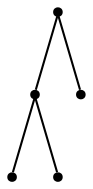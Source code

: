 graph {
  node [shape=point,comment="{\"directed\":false,\"doi\":\"10.4230/LIPIcs.GD.2024.30\",\"figure\":\"2 (5)\"}"]

  v0 [pos="1519.997928727483,1690.9353912552888"]
  v1 [pos="1570.0073792535877,1640.9336104198446"]
  v2 [pos="1469.9714345260054,1640.9336104198449"]
  v3 [pos="1469.9757590406525,1740.937172090733"]
  v4 [pos="1419.949519222389,1690.9353912552888"]

  v0 -- v1 [id="-1",pos="1519.997928727483,1690.9353912552888 1570.0073792535877,1640.9336104198446 1570.0073792535877,1640.9336104198446 1570.0073792535877,1640.9336104198446"]
  v3 -- v4 [id="-2",pos="1469.9757590406525,1740.937172090733 1419.949519222389,1690.9353912552888 1419.949519222389,1690.9353912552888 1419.949519222389,1690.9353912552888"]
  v3 -- v0 [id="-3",pos="1469.9757590406525,1740.937172090733 1519.997928727483,1690.9353912552888 1519.997928727483,1690.9353912552888 1519.997928727483,1690.9353912552888"]
  v0 -- v2 [id="-4",pos="1519.997928727483,1690.9353912552888 1469.9714345260054,1640.9336104198449 1469.9714345260054,1640.9336104198449 1469.9714345260054,1640.9336104198449"]
}